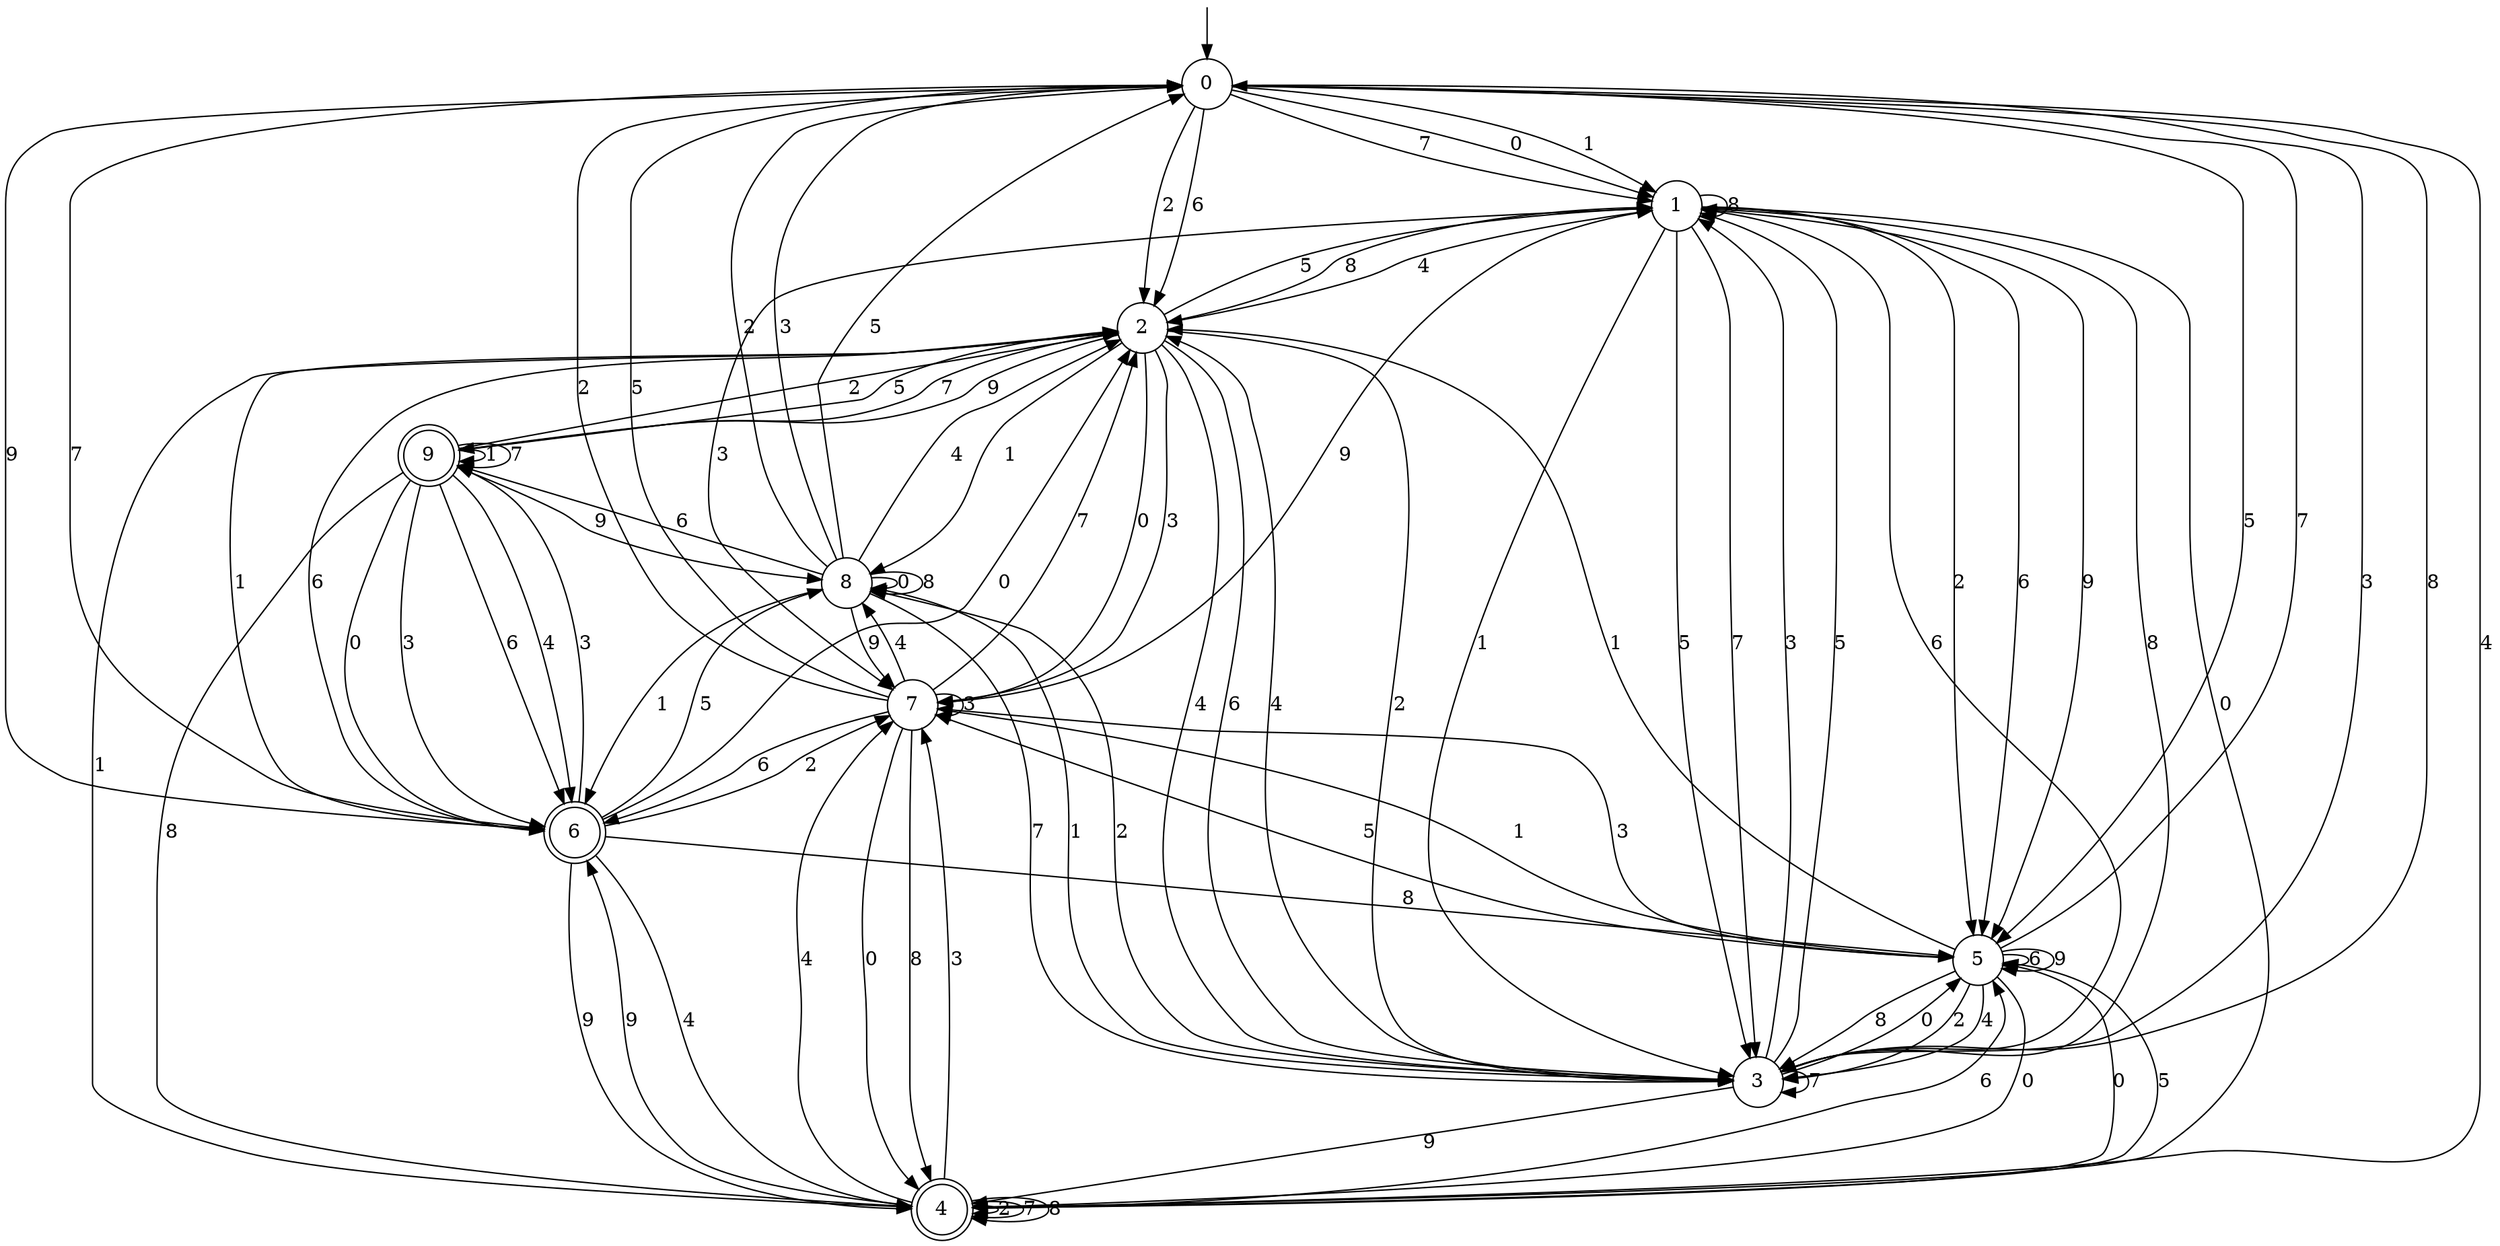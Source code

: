 digraph g {

	s0 [shape="circle" label="0"];
	s1 [shape="circle" label="1"];
	s2 [shape="circle" label="2"];
	s3 [shape="circle" label="3"];
	s4 [shape="doublecircle" label="4"];
	s5 [shape="circle" label="5"];
	s6 [shape="doublecircle" label="6"];
	s7 [shape="circle" label="7"];
	s8 [shape="circle" label="8"];
	s9 [shape="doublecircle" label="9"];
	s0 -> s1 [label="0"];
	s0 -> s1 [label="1"];
	s0 -> s2 [label="2"];
	s0 -> s3 [label="3"];
	s0 -> s4 [label="4"];
	s0 -> s5 [label="5"];
	s0 -> s2 [label="6"];
	s0 -> s1 [label="7"];
	s0 -> s3 [label="8"];
	s0 -> s6 [label="9"];
	s1 -> s4 [label="0"];
	s1 -> s3 [label="1"];
	s1 -> s5 [label="2"];
	s1 -> s7 [label="3"];
	s1 -> s2 [label="4"];
	s1 -> s3 [label="5"];
	s1 -> s5 [label="6"];
	s1 -> s3 [label="7"];
	s1 -> s1 [label="8"];
	s1 -> s5 [label="9"];
	s2 -> s7 [label="0"];
	s2 -> s8 [label="1"];
	s2 -> s3 [label="2"];
	s2 -> s7 [label="3"];
	s2 -> s3 [label="4"];
	s2 -> s1 [label="5"];
	s2 -> s3 [label="6"];
	s2 -> s9 [label="7"];
	s2 -> s1 [label="8"];
	s2 -> s9 [label="9"];
	s3 -> s5 [label="0"];
	s3 -> s8 [label="1"];
	s3 -> s8 [label="2"];
	s3 -> s1 [label="3"];
	s3 -> s2 [label="4"];
	s3 -> s1 [label="5"];
	s3 -> s1 [label="6"];
	s3 -> s3 [label="7"];
	s3 -> s1 [label="8"];
	s3 -> s4 [label="9"];
	s4 -> s5 [label="0"];
	s4 -> s2 [label="1"];
	s4 -> s4 [label="2"];
	s4 -> s7 [label="3"];
	s4 -> s7 [label="4"];
	s4 -> s5 [label="5"];
	s4 -> s5 [label="6"];
	s4 -> s4 [label="7"];
	s4 -> s4 [label="8"];
	s4 -> s6 [label="9"];
	s5 -> s4 [label="0"];
	s5 -> s2 [label="1"];
	s5 -> s3 [label="2"];
	s5 -> s7 [label="3"];
	s5 -> s3 [label="4"];
	s5 -> s7 [label="5"];
	s5 -> s5 [label="6"];
	s5 -> s0 [label="7"];
	s5 -> s3 [label="8"];
	s5 -> s5 [label="9"];
	s6 -> s2 [label="0"];
	s6 -> s2 [label="1"];
	s6 -> s7 [label="2"];
	s6 -> s9 [label="3"];
	s6 -> s4 [label="4"];
	s6 -> s8 [label="5"];
	s6 -> s2 [label="6"];
	s6 -> s0 [label="7"];
	s6 -> s5 [label="8"];
	s6 -> s4 [label="9"];
	s7 -> s4 [label="0"];
	s7 -> s5 [label="1"];
	s7 -> s0 [label="2"];
	s7 -> s7 [label="3"];
	s7 -> s8 [label="4"];
	s7 -> s0 [label="5"];
	s7 -> s6 [label="6"];
	s7 -> s2 [label="7"];
	s7 -> s4 [label="8"];
	s7 -> s1 [label="9"];
	s8 -> s8 [label="0"];
	s8 -> s6 [label="1"];
	s8 -> s0 [label="2"];
	s8 -> s0 [label="3"];
	s8 -> s2 [label="4"];
	s8 -> s0 [label="5"];
	s8 -> s9 [label="6"];
	s8 -> s3 [label="7"];
	s8 -> s8 [label="8"];
	s8 -> s7 [label="9"];
	s9 -> s6 [label="0"];
	s9 -> s9 [label="1"];
	s9 -> s2 [label="2"];
	s9 -> s6 [label="3"];
	s9 -> s6 [label="4"];
	s9 -> s2 [label="5"];
	s9 -> s6 [label="6"];
	s9 -> s9 [label="7"];
	s9 -> s4 [label="8"];
	s9 -> s8 [label="9"];

__start0 [label="" shape="none" width="0" height="0"];
__start0 -> s0;

}
